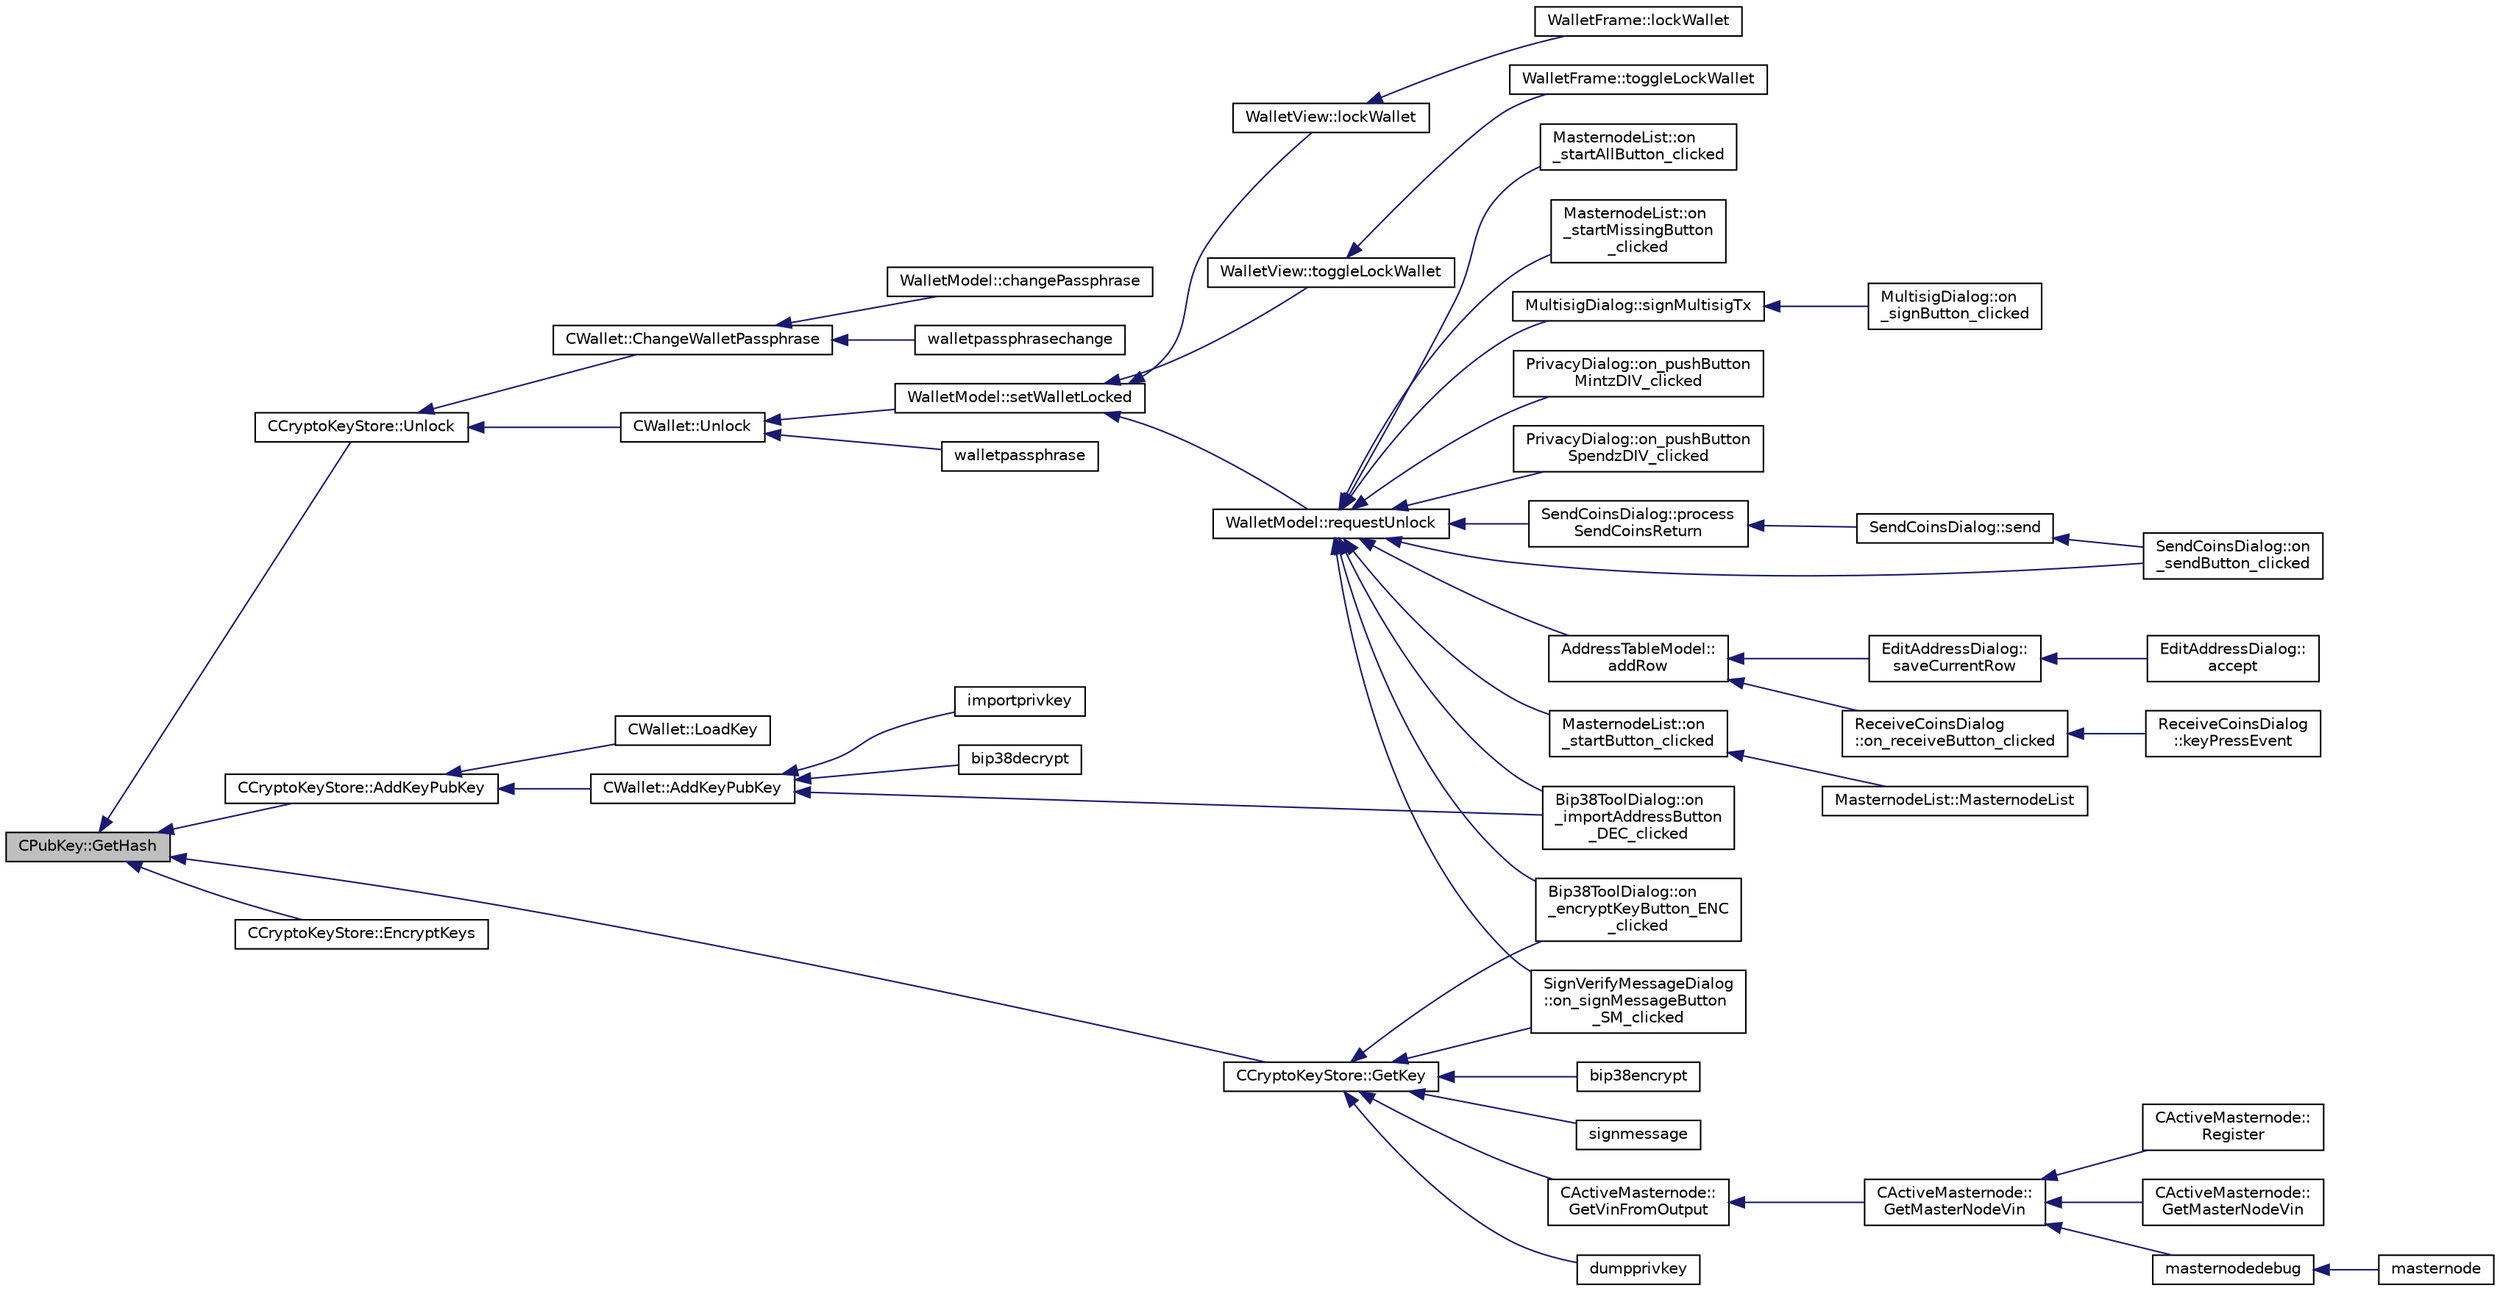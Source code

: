 digraph "CPubKey::GetHash"
{
  edge [fontname="Helvetica",fontsize="10",labelfontname="Helvetica",labelfontsize="10"];
  node [fontname="Helvetica",fontsize="10",shape=record];
  rankdir="LR";
  Node240 [label="CPubKey::GetHash",height=0.2,width=0.4,color="black", fillcolor="grey75", style="filled", fontcolor="black"];
  Node240 -> Node241 [dir="back",color="midnightblue",fontsize="10",style="solid",fontname="Helvetica"];
  Node241 [label="CCryptoKeyStore::Unlock",height=0.2,width=0.4,color="black", fillcolor="white", style="filled",URL="$class_c_crypto_key_store.html#a81bd70e18aa75f566526620a74f9cd88"];
  Node241 -> Node242 [dir="back",color="midnightblue",fontsize="10",style="solid",fontname="Helvetica"];
  Node242 [label="CWallet::Unlock",height=0.2,width=0.4,color="black", fillcolor="white", style="filled",URL="$group__map_wallet.html#ga654ae5a3a7c4c7c7bfd271f108781b40"];
  Node242 -> Node243 [dir="back",color="midnightblue",fontsize="10",style="solid",fontname="Helvetica"];
  Node243 [label="WalletModel::setWalletLocked",height=0.2,width=0.4,color="black", fillcolor="white", style="filled",URL="$class_wallet_model.html#a5a8b65bfaecb0813d64c733f4f34f090"];
  Node243 -> Node244 [dir="back",color="midnightblue",fontsize="10",style="solid",fontname="Helvetica"];
  Node244 [label="WalletModel::requestUnlock",height=0.2,width=0.4,color="black", fillcolor="white", style="filled",URL="$class_wallet_model.html#a9ad552f7942cd22f7a1cd0803b179f06"];
  Node244 -> Node245 [dir="back",color="midnightblue",fontsize="10",style="solid",fontname="Helvetica"];
  Node245 [label="AddressTableModel::\laddRow",height=0.2,width=0.4,color="black", fillcolor="white", style="filled",URL="$class_address_table_model.html#aa72edd2a093a6e9318639d69d3a23488"];
  Node245 -> Node246 [dir="back",color="midnightblue",fontsize="10",style="solid",fontname="Helvetica"];
  Node246 [label="EditAddressDialog::\lsaveCurrentRow",height=0.2,width=0.4,color="black", fillcolor="white", style="filled",URL="$class_edit_address_dialog.html#a8494a551799cd1f4c253e557424c206c"];
  Node246 -> Node247 [dir="back",color="midnightblue",fontsize="10",style="solid",fontname="Helvetica"];
  Node247 [label="EditAddressDialog::\laccept",height=0.2,width=0.4,color="black", fillcolor="white", style="filled",URL="$class_edit_address_dialog.html#ac52b71129806bccf6533d0e9441393b6"];
  Node245 -> Node248 [dir="back",color="midnightblue",fontsize="10",style="solid",fontname="Helvetica"];
  Node248 [label="ReceiveCoinsDialog\l::on_receiveButton_clicked",height=0.2,width=0.4,color="black", fillcolor="white", style="filled",URL="$class_receive_coins_dialog.html#a9db8de31f6889288cb22c061aa51e0cd"];
  Node248 -> Node249 [dir="back",color="midnightblue",fontsize="10",style="solid",fontname="Helvetica"];
  Node249 [label="ReceiveCoinsDialog\l::keyPressEvent",height=0.2,width=0.4,color="black", fillcolor="white", style="filled",URL="$class_receive_coins_dialog.html#abcf17b510c473bf3e94ef12f7f5cfc10"];
  Node244 -> Node250 [dir="back",color="midnightblue",fontsize="10",style="solid",fontname="Helvetica"];
  Node250 [label="Bip38ToolDialog::on\l_encryptKeyButton_ENC\l_clicked",height=0.2,width=0.4,color="black", fillcolor="white", style="filled",URL="$class_bip38_tool_dialog.html#a31cdc41e507628f2cd413e9df57c5770"];
  Node244 -> Node251 [dir="back",color="midnightblue",fontsize="10",style="solid",fontname="Helvetica"];
  Node251 [label="Bip38ToolDialog::on\l_importAddressButton\l_DEC_clicked",height=0.2,width=0.4,color="black", fillcolor="white", style="filled",URL="$class_bip38_tool_dialog.html#a20a1363ad4ff8e241583b3ceb19379e6"];
  Node244 -> Node252 [dir="back",color="midnightblue",fontsize="10",style="solid",fontname="Helvetica"];
  Node252 [label="MasternodeList::on\l_startButton_clicked",height=0.2,width=0.4,color="black", fillcolor="white", style="filled",URL="$class_masternode_list.html#a4370755b1dcdbf4a9396108c2b7ae76a"];
  Node252 -> Node253 [dir="back",color="midnightblue",fontsize="10",style="solid",fontname="Helvetica"];
  Node253 [label="MasternodeList::MasternodeList",height=0.2,width=0.4,color="black", fillcolor="white", style="filled",URL="$class_masternode_list.html#a341c2ce3e55eecb90f8733c72af375c4"];
  Node244 -> Node254 [dir="back",color="midnightblue",fontsize="10",style="solid",fontname="Helvetica"];
  Node254 [label="MasternodeList::on\l_startAllButton_clicked",height=0.2,width=0.4,color="black", fillcolor="white", style="filled",URL="$class_masternode_list.html#a12e7d7a66cc6ce787fb5de9babfd7358"];
  Node244 -> Node255 [dir="back",color="midnightblue",fontsize="10",style="solid",fontname="Helvetica"];
  Node255 [label="MasternodeList::on\l_startMissingButton\l_clicked",height=0.2,width=0.4,color="black", fillcolor="white", style="filled",URL="$class_masternode_list.html#a559cf1011eede788d0416c7390e25145"];
  Node244 -> Node256 [dir="back",color="midnightblue",fontsize="10",style="solid",fontname="Helvetica"];
  Node256 [label="MultisigDialog::signMultisigTx",height=0.2,width=0.4,color="black", fillcolor="white", style="filled",URL="$class_multisig_dialog.html#accd639f522281361bdf409e88909eb98"];
  Node256 -> Node257 [dir="back",color="midnightblue",fontsize="10",style="solid",fontname="Helvetica"];
  Node257 [label="MultisigDialog::on\l_signButton_clicked",height=0.2,width=0.4,color="black", fillcolor="white", style="filled",URL="$class_multisig_dialog.html#a5fdc6c2578e0f4e2f7900a3723d223ae"];
  Node244 -> Node258 [dir="back",color="midnightblue",fontsize="10",style="solid",fontname="Helvetica"];
  Node258 [label="PrivacyDialog::on_pushButton\lMintzDIV_clicked",height=0.2,width=0.4,color="black", fillcolor="white", style="filled",URL="$class_privacy_dialog.html#aa6bb4499ed540ba38114032bffc40249"];
  Node244 -> Node259 [dir="back",color="midnightblue",fontsize="10",style="solid",fontname="Helvetica"];
  Node259 [label="PrivacyDialog::on_pushButton\lSpendzDIV_clicked",height=0.2,width=0.4,color="black", fillcolor="white", style="filled",URL="$class_privacy_dialog.html#accc35c0dac26d3f1bb94c83ae75e317b"];
  Node244 -> Node260 [dir="back",color="midnightblue",fontsize="10",style="solid",fontname="Helvetica"];
  Node260 [label="SendCoinsDialog::on\l_sendButton_clicked",height=0.2,width=0.4,color="black", fillcolor="white", style="filled",URL="$class_send_coins_dialog.html#a2cab7cf9ea5040b9e2189297f7d3c764"];
  Node244 -> Node261 [dir="back",color="midnightblue",fontsize="10",style="solid",fontname="Helvetica"];
  Node261 [label="SendCoinsDialog::process\lSendCoinsReturn",height=0.2,width=0.4,color="black", fillcolor="white", style="filled",URL="$class_send_coins_dialog.html#a1b9b188bbf5ed580f8f1041afb5d3fd5"];
  Node261 -> Node262 [dir="back",color="midnightblue",fontsize="10",style="solid",fontname="Helvetica"];
  Node262 [label="SendCoinsDialog::send",height=0.2,width=0.4,color="black", fillcolor="white", style="filled",URL="$class_send_coins_dialog.html#afd8d436a16ea7dba1276e8fdfdc8b2d3"];
  Node262 -> Node260 [dir="back",color="midnightblue",fontsize="10",style="solid",fontname="Helvetica"];
  Node244 -> Node263 [dir="back",color="midnightblue",fontsize="10",style="solid",fontname="Helvetica"];
  Node263 [label="SignVerifyMessageDialog\l::on_signMessageButton\l_SM_clicked",height=0.2,width=0.4,color="black", fillcolor="white", style="filled",URL="$class_sign_verify_message_dialog.html#a2ef91b4ace68d63ab1c1d3cc6c13b5f9"];
  Node243 -> Node264 [dir="back",color="midnightblue",fontsize="10",style="solid",fontname="Helvetica"];
  Node264 [label="WalletView::lockWallet",height=0.2,width=0.4,color="black", fillcolor="white", style="filled",URL="$class_wallet_view.html#ae76bd29c36d1cfa9bc986924a0454eeb",tooltip="Lock wallet. "];
  Node264 -> Node265 [dir="back",color="midnightblue",fontsize="10",style="solid",fontname="Helvetica"];
  Node265 [label="WalletFrame::lockWallet",height=0.2,width=0.4,color="black", fillcolor="white", style="filled",URL="$class_wallet_frame.html#a0b94aa3ff7ae9ea4d3e31b038d8b9b25",tooltip="Lock wallet. "];
  Node243 -> Node266 [dir="back",color="midnightblue",fontsize="10",style="solid",fontname="Helvetica"];
  Node266 [label="WalletView::toggleLockWallet",height=0.2,width=0.4,color="black", fillcolor="white", style="filled",URL="$class_wallet_view.html#a739b3c92d336efb3cf1249a84d4deeab",tooltip="Toggle wallet lock state. "];
  Node266 -> Node267 [dir="back",color="midnightblue",fontsize="10",style="solid",fontname="Helvetica"];
  Node267 [label="WalletFrame::toggleLockWallet",height=0.2,width=0.4,color="black", fillcolor="white", style="filled",URL="$class_wallet_frame.html#aabe09da444c11859a0fc19e923ce0792",tooltip="Toggle Wallet Lock State. "];
  Node242 -> Node268 [dir="back",color="midnightblue",fontsize="10",style="solid",fontname="Helvetica"];
  Node268 [label="walletpassphrase",height=0.2,width=0.4,color="black", fillcolor="white", style="filled",URL="$rpcwallet_8cpp.html#a733f7c70e7c18783935e6de9643c0086"];
  Node241 -> Node269 [dir="back",color="midnightblue",fontsize="10",style="solid",fontname="Helvetica"];
  Node269 [label="CWallet::ChangeWalletPassphrase",height=0.2,width=0.4,color="black", fillcolor="white", style="filled",URL="$group__map_wallet.html#ga4abcec3066e7c462f4564c159fc15031"];
  Node269 -> Node270 [dir="back",color="midnightblue",fontsize="10",style="solid",fontname="Helvetica"];
  Node270 [label="WalletModel::changePassphrase",height=0.2,width=0.4,color="black", fillcolor="white", style="filled",URL="$class_wallet_model.html#a67ebff3f267b5c9973c0465184c085a4"];
  Node269 -> Node271 [dir="back",color="midnightblue",fontsize="10",style="solid",fontname="Helvetica"];
  Node271 [label="walletpassphrasechange",height=0.2,width=0.4,color="black", fillcolor="white", style="filled",URL="$rpcwallet_8cpp.html#a84ad884957e24688433be32a9ca70933"];
  Node240 -> Node272 [dir="back",color="midnightblue",fontsize="10",style="solid",fontname="Helvetica"];
  Node272 [label="CCryptoKeyStore::AddKeyPubKey",height=0.2,width=0.4,color="black", fillcolor="white", style="filled",URL="$class_c_crypto_key_store.html#a340109b8673267676a34664a76ed3274",tooltip="Add a key to the store. "];
  Node272 -> Node273 [dir="back",color="midnightblue",fontsize="10",style="solid",fontname="Helvetica"];
  Node273 [label="CWallet::AddKeyPubKey",height=0.2,width=0.4,color="black", fillcolor="white", style="filled",URL="$group__map_wallet.html#ga3240da36cd717146296969227a3e0bd5",tooltip="Adds a key to the store, and saves it to disk. "];
  Node273 -> Node251 [dir="back",color="midnightblue",fontsize="10",style="solid",fontname="Helvetica"];
  Node273 -> Node274 [dir="back",color="midnightblue",fontsize="10",style="solid",fontname="Helvetica"];
  Node274 [label="importprivkey",height=0.2,width=0.4,color="black", fillcolor="white", style="filled",URL="$rpcdump_8cpp.html#a3a6fdb974fce01220a895393d444e981"];
  Node273 -> Node275 [dir="back",color="midnightblue",fontsize="10",style="solid",fontname="Helvetica"];
  Node275 [label="bip38decrypt",height=0.2,width=0.4,color="black", fillcolor="white", style="filled",URL="$rpcdump_8cpp.html#a64a0e2e87f6d741efd662ac94080159d"];
  Node272 -> Node276 [dir="back",color="midnightblue",fontsize="10",style="solid",fontname="Helvetica"];
  Node276 [label="CWallet::LoadKey",height=0.2,width=0.4,color="black", fillcolor="white", style="filled",URL="$class_c_wallet.html#a439bab81d7989f91a4f0909960516eea",tooltip="Adds a key to the store, without saving it to disk (used by LoadWallet) "];
  Node240 -> Node277 [dir="back",color="midnightblue",fontsize="10",style="solid",fontname="Helvetica"];
  Node277 [label="CCryptoKeyStore::GetKey",height=0.2,width=0.4,color="black", fillcolor="white", style="filled",URL="$class_c_crypto_key_store.html#af46ec271fffb65a113702ba40a3738c8"];
  Node277 -> Node278 [dir="back",color="midnightblue",fontsize="10",style="solid",fontname="Helvetica"];
  Node278 [label="CActiveMasternode::\lGetVinFromOutput",height=0.2,width=0.4,color="black", fillcolor="white", style="filled",URL="$class_c_active_masternode.html#abc2ae1e24001f80ace4bbea2b6453944"];
  Node278 -> Node279 [dir="back",color="midnightblue",fontsize="10",style="solid",fontname="Helvetica"];
  Node279 [label="CActiveMasternode::\lGetMasterNodeVin",height=0.2,width=0.4,color="black", fillcolor="white", style="filled",URL="$class_c_active_masternode.html#adc93036b86ee9ef6abe5e0b783a51283",tooltip="Get 10000 DIV input that can be used for the Masternode. "];
  Node279 -> Node280 [dir="back",color="midnightblue",fontsize="10",style="solid",fontname="Helvetica"];
  Node280 [label="CActiveMasternode::\lRegister",height=0.2,width=0.4,color="black", fillcolor="white", style="filled",URL="$class_c_active_masternode.html#a99e26870efec1ea98738cda1a5a85702",tooltip="Register remote Masternode. "];
  Node279 -> Node281 [dir="back",color="midnightblue",fontsize="10",style="solid",fontname="Helvetica"];
  Node281 [label="CActiveMasternode::\lGetMasterNodeVin",height=0.2,width=0.4,color="black", fillcolor="white", style="filled",URL="$class_c_active_masternode.html#af9f32ec3d13b161d6a89839dab17b154",tooltip="Get 10000 DIV input that can be used for the Masternode. "];
  Node279 -> Node282 [dir="back",color="midnightblue",fontsize="10",style="solid",fontname="Helvetica"];
  Node282 [label="masternodedebug",height=0.2,width=0.4,color="black", fillcolor="white", style="filled",URL="$rpcmasternode_8cpp.html#a8522c187a75142b1b267edca0734238c"];
  Node282 -> Node283 [dir="back",color="midnightblue",fontsize="10",style="solid",fontname="Helvetica"];
  Node283 [label="masternode",height=0.2,width=0.4,color="black", fillcolor="white", style="filled",URL="$rpcmasternode_8cpp.html#a30609e443aeb47c29ed0878d16b1b5e1"];
  Node277 -> Node250 [dir="back",color="midnightblue",fontsize="10",style="solid",fontname="Helvetica"];
  Node277 -> Node263 [dir="back",color="midnightblue",fontsize="10",style="solid",fontname="Helvetica"];
  Node277 -> Node284 [dir="back",color="midnightblue",fontsize="10",style="solid",fontname="Helvetica"];
  Node284 [label="dumpprivkey",height=0.2,width=0.4,color="black", fillcolor="white", style="filled",URL="$rpcdump_8cpp.html#a4010fb238298e15c540d3e5ecd60f858"];
  Node277 -> Node285 [dir="back",color="midnightblue",fontsize="10",style="solid",fontname="Helvetica"];
  Node285 [label="bip38encrypt",height=0.2,width=0.4,color="black", fillcolor="white", style="filled",URL="$rpcdump_8cpp.html#a303f255a7509999ce1e535d5e7bb220d"];
  Node277 -> Node286 [dir="back",color="midnightblue",fontsize="10",style="solid",fontname="Helvetica"];
  Node286 [label="signmessage",height=0.2,width=0.4,color="black", fillcolor="white", style="filled",URL="$rpcwallet_8cpp.html#a315b42a2c859c4b50a54c1b05984928c"];
  Node240 -> Node287 [dir="back",color="midnightblue",fontsize="10",style="solid",fontname="Helvetica"];
  Node287 [label="CCryptoKeyStore::EncryptKeys",height=0.2,width=0.4,color="black", fillcolor="white", style="filled",URL="$class_c_crypto_key_store.html#a8c0f6b63fb04193df16243c4459b7c61",tooltip="will encrypt previously unencrypted keys "];
}
